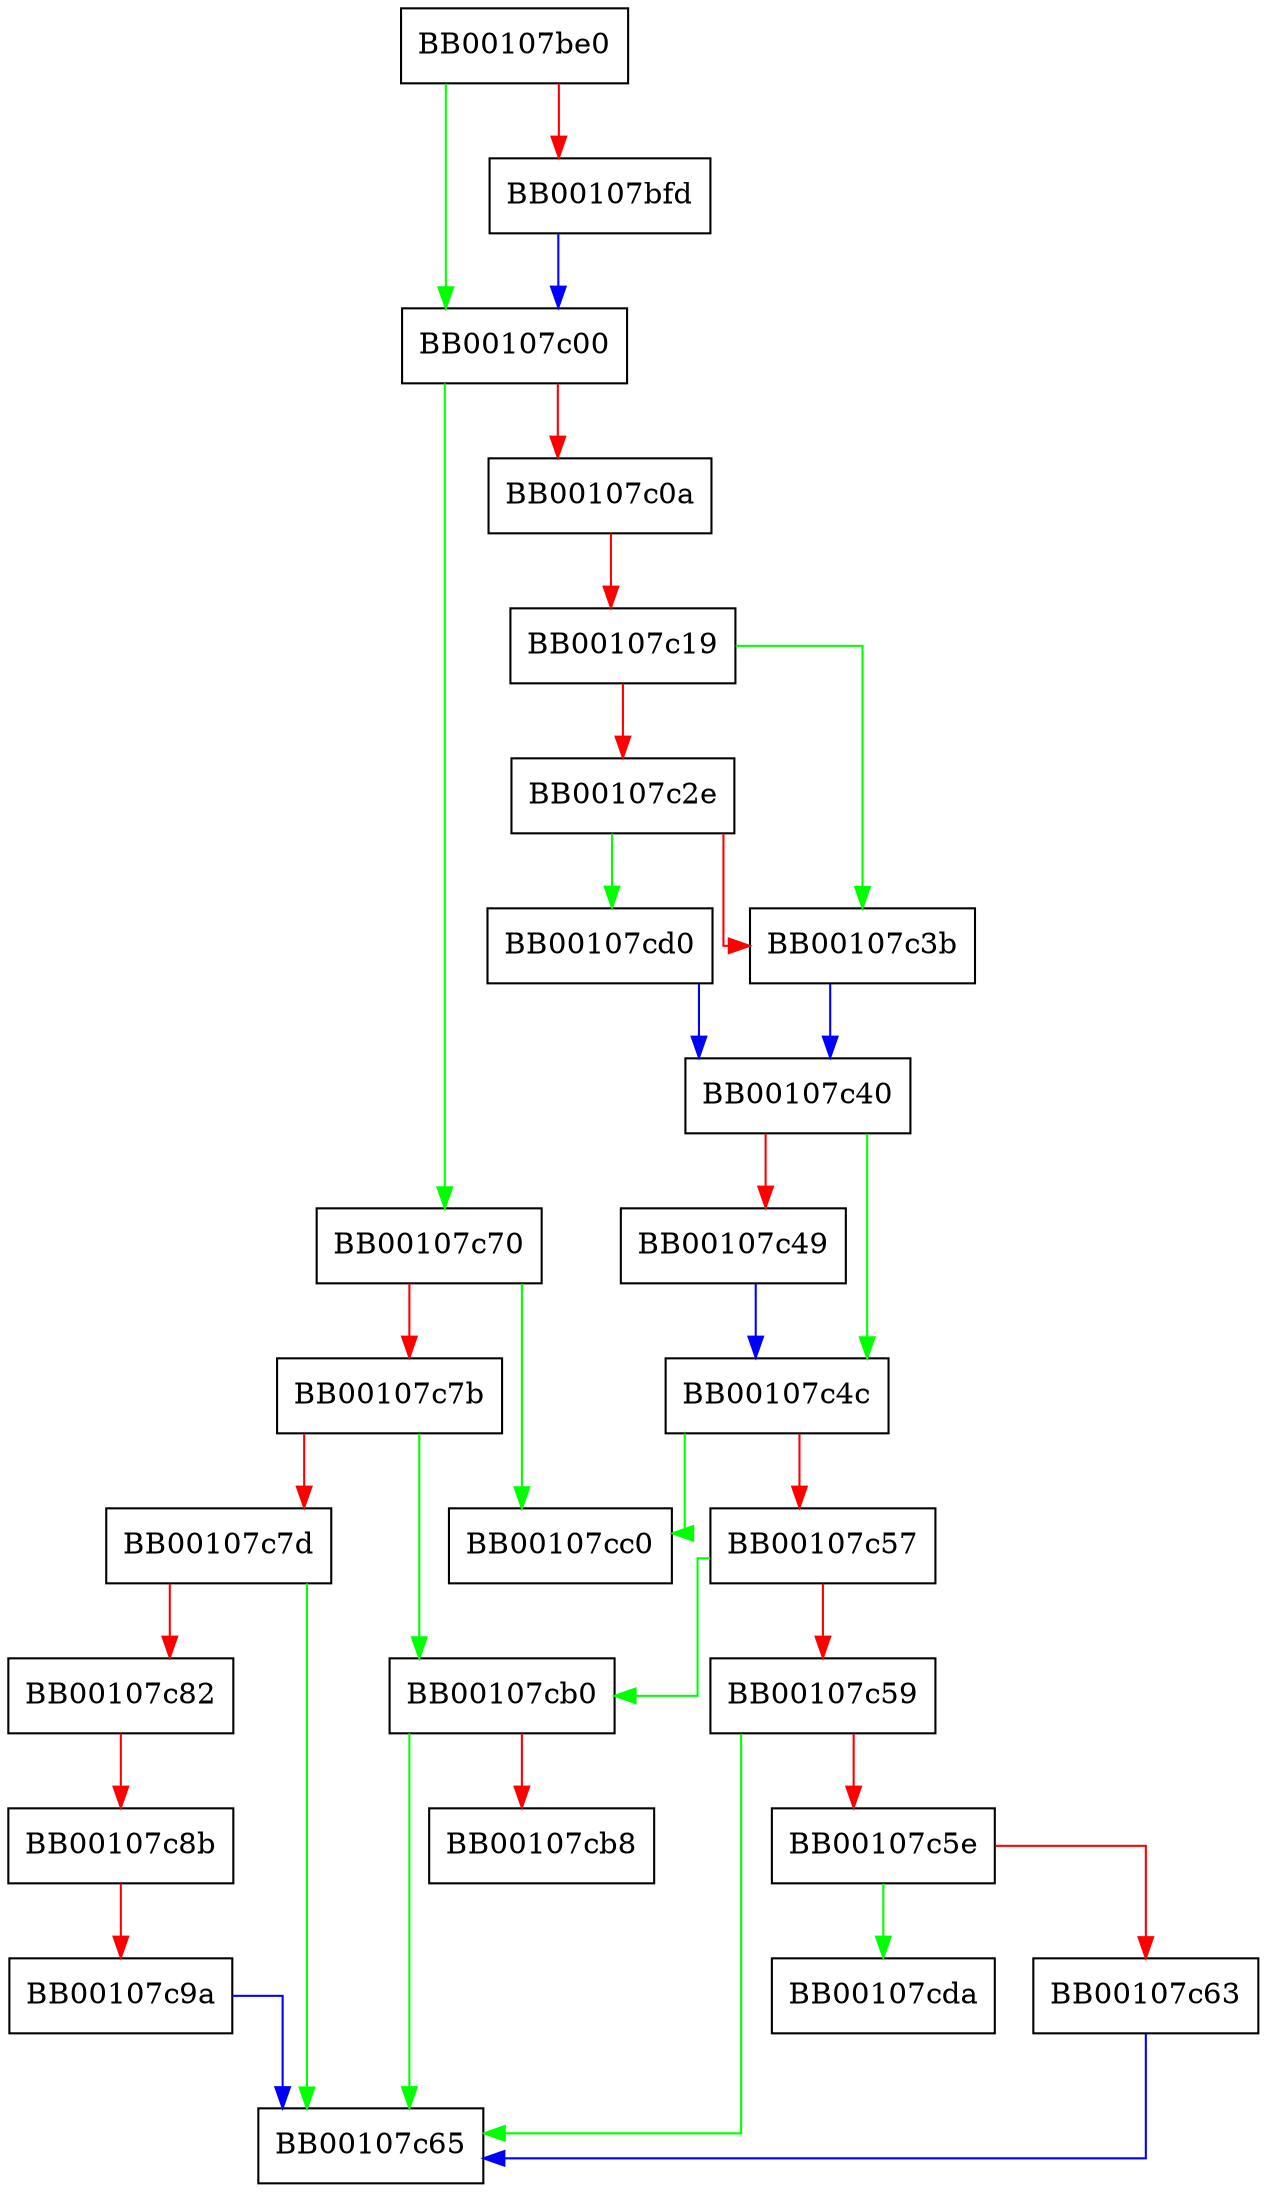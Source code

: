 digraph FUN_00107be0 {
  node [shape="box"];
  graph [splines=ortho];
  BB00107be0 -> BB00107c00 [color="green"];
  BB00107be0 -> BB00107bfd [color="red"];
  BB00107bfd -> BB00107c00 [color="blue"];
  BB00107c00 -> BB00107c70 [color="green"];
  BB00107c00 -> BB00107c0a [color="red"];
  BB00107c0a -> BB00107c19 [color="red"];
  BB00107c19 -> BB00107c3b [color="green"];
  BB00107c19 -> BB00107c2e [color="red"];
  BB00107c2e -> BB00107cd0 [color="green"];
  BB00107c2e -> BB00107c3b [color="red"];
  BB00107c3b -> BB00107c40 [color="blue"];
  BB00107c40 -> BB00107c4c [color="green"];
  BB00107c40 -> BB00107c49 [color="red"];
  BB00107c49 -> BB00107c4c [color="blue"];
  BB00107c4c -> BB00107cc0 [color="green"];
  BB00107c4c -> BB00107c57 [color="red"];
  BB00107c57 -> BB00107cb0 [color="green"];
  BB00107c57 -> BB00107c59 [color="red"];
  BB00107c59 -> BB00107c65 [color="green"];
  BB00107c59 -> BB00107c5e [color="red"];
  BB00107c5e -> BB00107cda [color="green"];
  BB00107c5e -> BB00107c63 [color="red"];
  BB00107c63 -> BB00107c65 [color="blue"];
  BB00107c70 -> BB00107cc0 [color="green"];
  BB00107c70 -> BB00107c7b [color="red"];
  BB00107c7b -> BB00107cb0 [color="green"];
  BB00107c7b -> BB00107c7d [color="red"];
  BB00107c7d -> BB00107c65 [color="green"];
  BB00107c7d -> BB00107c82 [color="red"];
  BB00107c82 -> BB00107c8b [color="red"];
  BB00107c8b -> BB00107c9a [color="red"];
  BB00107c9a -> BB00107c65 [color="blue"];
  BB00107cb0 -> BB00107c65 [color="green"];
  BB00107cb0 -> BB00107cb8 [color="red"];
  BB00107cd0 -> BB00107c40 [color="blue"];
}